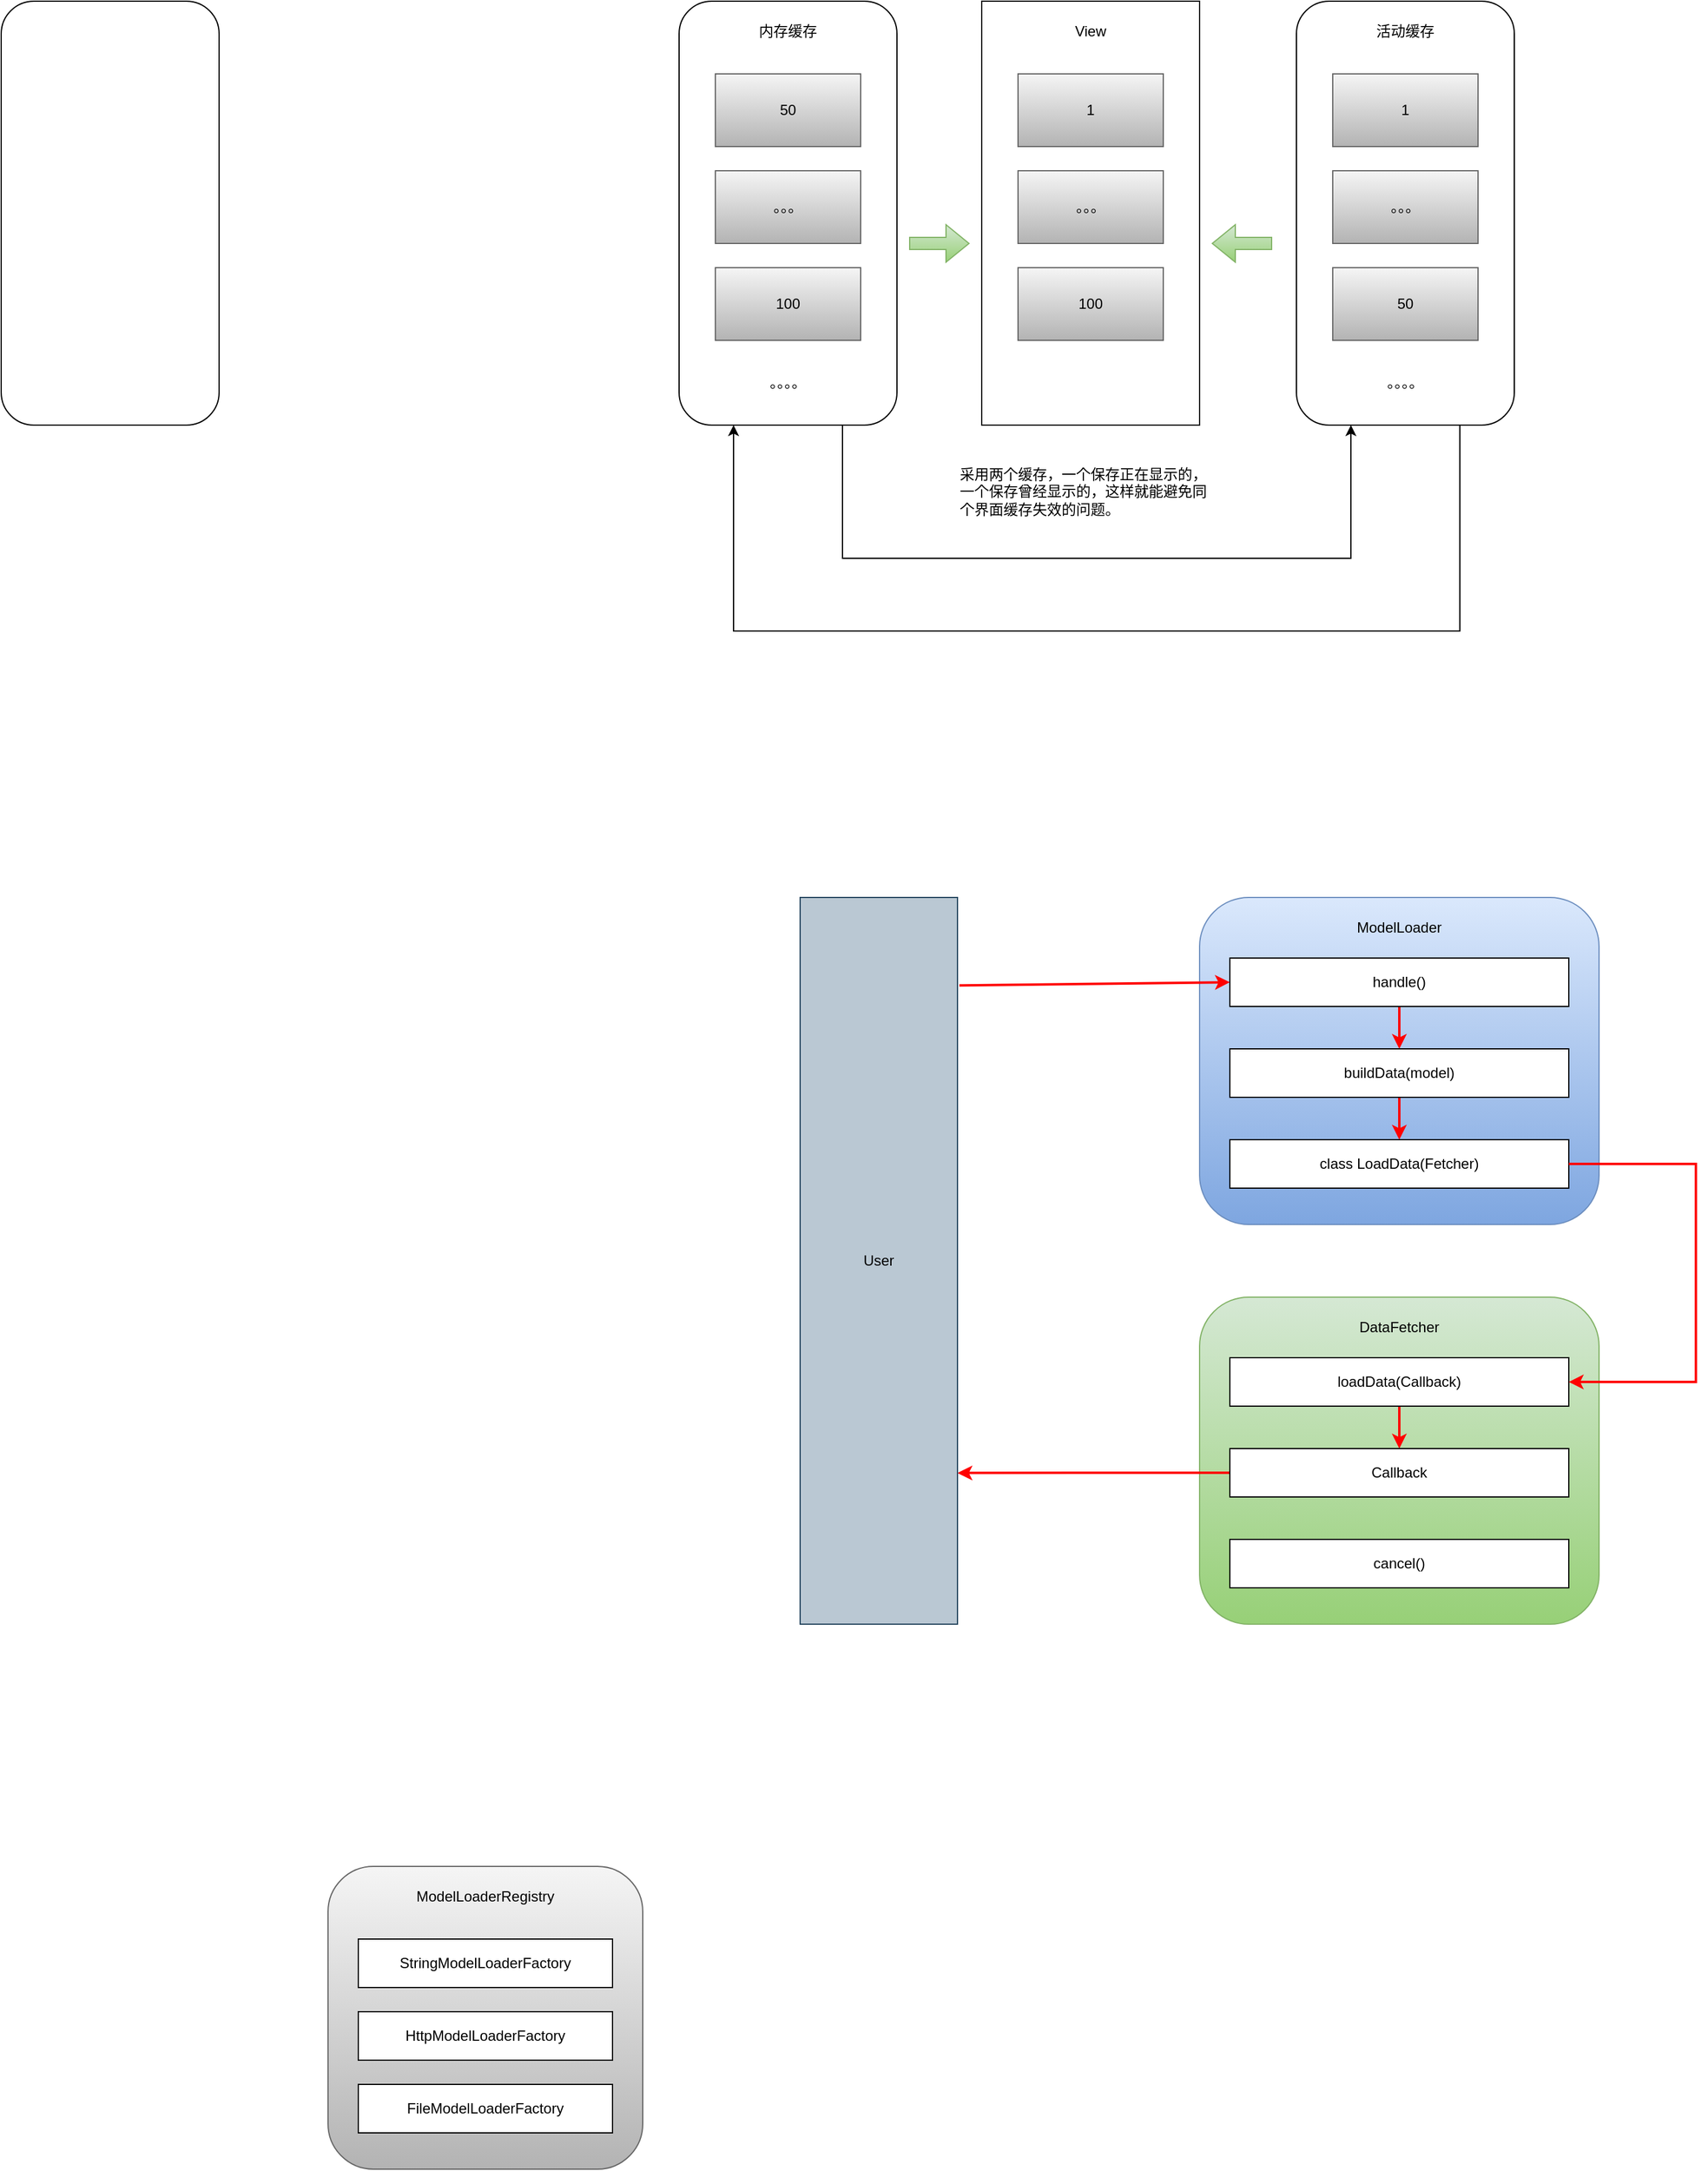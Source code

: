<mxfile version="21.5.0" type="github">
  <diagram name="第 1 页" id="9gG5TRduuXv9n2lvh1-l">
    <mxGraphModel dx="1379" dy="835" grid="1" gridSize="10" guides="1" tooltips="1" connect="1" arrows="1" fold="1" page="1" pageScale="1" pageWidth="10000" pageHeight="10000" math="0" shadow="0">
      <root>
        <mxCell id="0" />
        <mxCell id="1" parent="0" />
        <mxCell id="RLxla1DwEqxDlipukyhl-1" value="" style="rounded=1;whiteSpace=wrap;html=1;" parent="1" vertex="1">
          <mxGeometry x="150" y="80" width="180" height="350" as="geometry" />
        </mxCell>
        <mxCell id="RLxla1DwEqxDlipukyhl-3" value="" style="rounded=1;whiteSpace=wrap;html=1;" parent="1" vertex="1">
          <mxGeometry x="710" y="80" width="180" height="350" as="geometry" />
        </mxCell>
        <mxCell id="RLxla1DwEqxDlipukyhl-4" value="&lt;font color=&quot;#000000&quot;&gt;50&lt;/font&gt;" style="rounded=0;whiteSpace=wrap;html=1;fillColor=#f5f5f5;gradientColor=#b3b3b3;strokeColor=#666666;" parent="1" vertex="1">
          <mxGeometry x="740" y="140" width="120" height="60" as="geometry" />
        </mxCell>
        <mxCell id="RLxla1DwEqxDlipukyhl-5" value="&lt;font color=&quot;#000000&quot;&gt;。。。&lt;/font&gt;" style="rounded=0;whiteSpace=wrap;html=1;fillColor=#f5f5f5;gradientColor=#b3b3b3;strokeColor=#666666;" parent="1" vertex="1">
          <mxGeometry x="740" y="220" width="120" height="60" as="geometry" />
        </mxCell>
        <mxCell id="RLxla1DwEqxDlipukyhl-6" value="&lt;font color=&quot;#000000&quot;&gt;100&lt;/font&gt;" style="rounded=0;whiteSpace=wrap;html=1;fillColor=#f5f5f5;gradientColor=#b3b3b3;strokeColor=#666666;" parent="1" vertex="1">
          <mxGeometry x="740" y="300" width="120" height="60" as="geometry" />
        </mxCell>
        <mxCell id="RLxla1DwEqxDlipukyhl-8" value="内存缓存" style="text;html=1;strokeColor=none;fillColor=none;align=center;verticalAlign=middle;whiteSpace=wrap;rounded=0;" parent="1" vertex="1">
          <mxGeometry x="760" y="90" width="80" height="30" as="geometry" />
        </mxCell>
        <mxCell id="RLxla1DwEqxDlipukyhl-10" value="。。。。" style="text;html=1;strokeColor=none;fillColor=none;align=center;verticalAlign=middle;whiteSpace=wrap;rounded=0;" parent="1" vertex="1">
          <mxGeometry x="760" y="380" width="80" height="30" as="geometry" />
        </mxCell>
        <mxCell id="RLxla1DwEqxDlipukyhl-11" value="" style="rounded=0;whiteSpace=wrap;html=1;" parent="1" vertex="1">
          <mxGeometry x="960" y="80" width="180" height="350" as="geometry" />
        </mxCell>
        <mxCell id="RLxla1DwEqxDlipukyhl-15" value="View" style="text;html=1;strokeColor=none;fillColor=none;align=center;verticalAlign=middle;whiteSpace=wrap;rounded=0;" parent="1" vertex="1">
          <mxGeometry x="1010" y="90" width="80" height="30" as="geometry" />
        </mxCell>
        <mxCell id="RLxla1DwEqxDlipukyhl-16" value="" style="shape=flexArrow;endArrow=classic;html=1;rounded=0;fillColor=#d5e8d4;gradientColor=#97d077;strokeColor=#82b366;" parent="1" edge="1">
          <mxGeometry width="50" height="50" relative="1" as="geometry">
            <mxPoint x="900" y="280" as="sourcePoint" />
            <mxPoint x="950" y="280" as="targetPoint" />
          </mxGeometry>
        </mxCell>
        <mxCell id="RLxla1DwEqxDlipukyhl-17" value="采用两个缓存，一个保存正在显示的，一个保存曾经显示的，这样就能避免同个界面缓存失效的问题。" style="text;html=1;strokeColor=none;fillColor=none;align=left;verticalAlign=middle;whiteSpace=wrap;rounded=0;" parent="1" vertex="1">
          <mxGeometry x="940" y="450" width="210" height="70" as="geometry" />
        </mxCell>
        <mxCell id="RLxla1DwEqxDlipukyhl-18" value="" style="rounded=1;whiteSpace=wrap;html=1;" parent="1" vertex="1">
          <mxGeometry x="1220" y="80" width="180" height="350" as="geometry" />
        </mxCell>
        <mxCell id="RLxla1DwEqxDlipukyhl-19" value="&lt;font color=&quot;#000000&quot;&gt;1&lt;/font&gt;" style="rounded=0;whiteSpace=wrap;html=1;fillColor=#f5f5f5;gradientColor=#b3b3b3;strokeColor=#666666;" parent="1" vertex="1">
          <mxGeometry x="1250" y="140" width="120" height="60" as="geometry" />
        </mxCell>
        <mxCell id="RLxla1DwEqxDlipukyhl-20" value="&lt;font color=&quot;#000000&quot;&gt;。。。&lt;/font&gt;" style="rounded=0;whiteSpace=wrap;html=1;fillColor=#f5f5f5;gradientColor=#b3b3b3;strokeColor=#666666;" parent="1" vertex="1">
          <mxGeometry x="1250" y="220" width="120" height="60" as="geometry" />
        </mxCell>
        <mxCell id="RLxla1DwEqxDlipukyhl-21" value="&lt;font color=&quot;#000000&quot;&gt;50&lt;/font&gt;" style="rounded=0;whiteSpace=wrap;html=1;fillColor=#f5f5f5;gradientColor=#b3b3b3;strokeColor=#666666;" parent="1" vertex="1">
          <mxGeometry x="1250" y="300" width="120" height="60" as="geometry" />
        </mxCell>
        <mxCell id="RLxla1DwEqxDlipukyhl-22" value="活动缓存" style="text;html=1;strokeColor=none;fillColor=none;align=center;verticalAlign=middle;whiteSpace=wrap;rounded=0;" parent="1" vertex="1">
          <mxGeometry x="1270" y="90" width="80" height="30" as="geometry" />
        </mxCell>
        <mxCell id="RLxla1DwEqxDlipukyhl-23" value="。。。。" style="text;html=1;strokeColor=none;fillColor=none;align=center;verticalAlign=middle;whiteSpace=wrap;rounded=0;" parent="1" vertex="1">
          <mxGeometry x="1270" y="380" width="80" height="30" as="geometry" />
        </mxCell>
        <mxCell id="RLxla1DwEqxDlipukyhl-25" value="" style="shape=flexArrow;endArrow=classic;html=1;rounded=0;fillColor=#d5e8d4;gradientColor=#97d077;strokeColor=#82b366;" parent="1" edge="1">
          <mxGeometry width="50" height="50" relative="1" as="geometry">
            <mxPoint x="1200" y="280" as="sourcePoint" />
            <mxPoint x="1150" y="280" as="targetPoint" />
          </mxGeometry>
        </mxCell>
        <mxCell id="RLxla1DwEqxDlipukyhl-26" value="" style="endArrow=classic;html=1;rounded=0;entryX=0.25;entryY=1;entryDx=0;entryDy=0;exitX=0.75;exitY=1;exitDx=0;exitDy=0;" parent="1" source="RLxla1DwEqxDlipukyhl-3" target="RLxla1DwEqxDlipukyhl-18" edge="1">
          <mxGeometry width="50" height="50" relative="1" as="geometry">
            <mxPoint x="990" y="320" as="sourcePoint" />
            <mxPoint x="1040" y="270" as="targetPoint" />
            <Array as="points">
              <mxPoint x="845" y="540" />
              <mxPoint x="1050" y="540" />
              <mxPoint x="1265" y="540" />
            </Array>
          </mxGeometry>
        </mxCell>
        <mxCell id="RLxla1DwEqxDlipukyhl-27" value="" style="endArrow=classic;html=1;rounded=0;entryX=0.25;entryY=1;entryDx=0;entryDy=0;exitX=0.75;exitY=1;exitDx=0;exitDy=0;" parent="1" source="RLxla1DwEqxDlipukyhl-18" target="RLxla1DwEqxDlipukyhl-3" edge="1">
          <mxGeometry width="50" height="50" relative="1" as="geometry">
            <mxPoint x="990" y="320" as="sourcePoint" />
            <mxPoint x="1040" y="270" as="targetPoint" />
            <Array as="points">
              <mxPoint x="1355" y="600" />
              <mxPoint x="1060" y="600" />
              <mxPoint x="755" y="600" />
            </Array>
          </mxGeometry>
        </mxCell>
        <mxCell id="RLxla1DwEqxDlipukyhl-28" value="&lt;font color=&quot;#000000&quot;&gt;1&lt;/font&gt;" style="rounded=0;whiteSpace=wrap;html=1;fillColor=#f5f5f5;gradientColor=#b3b3b3;strokeColor=#666666;" parent="1" vertex="1">
          <mxGeometry x="990" y="140" width="120" height="60" as="geometry" />
        </mxCell>
        <mxCell id="RLxla1DwEqxDlipukyhl-29" value="&lt;font color=&quot;#000000&quot;&gt;。。。&lt;/font&gt;" style="rounded=0;whiteSpace=wrap;html=1;fillColor=#f5f5f5;gradientColor=#b3b3b3;strokeColor=#666666;" parent="1" vertex="1">
          <mxGeometry x="990" y="220" width="120" height="60" as="geometry" />
        </mxCell>
        <mxCell id="RLxla1DwEqxDlipukyhl-30" value="&lt;font color=&quot;#000000&quot;&gt;100&lt;/font&gt;" style="rounded=0;whiteSpace=wrap;html=1;fillColor=#f5f5f5;gradientColor=#b3b3b3;strokeColor=#666666;" parent="1" vertex="1">
          <mxGeometry x="990" y="300" width="120" height="60" as="geometry" />
        </mxCell>
        <mxCell id="VKbjK9DQ76Tr3MInQOjY-8" value="" style="rounded=1;whiteSpace=wrap;html=1;fillColor=#dae8fc;gradientColor=#7ea6e0;strokeColor=#6c8ebf;" parent="1" vertex="1">
          <mxGeometry x="1140" y="820" width="330" height="270" as="geometry" />
        </mxCell>
        <mxCell id="VKbjK9DQ76Tr3MInQOjY-25" style="edgeStyle=orthogonalEdgeStyle;rounded=0;orthogonalLoop=1;jettySize=auto;html=1;entryX=0.5;entryY=0;entryDx=0;entryDy=0;strokeColor=#FF0000;strokeWidth=2;" parent="1" source="VKbjK9DQ76Tr3MInQOjY-9" target="VKbjK9DQ76Tr3MInQOjY-10" edge="1">
          <mxGeometry relative="1" as="geometry" />
        </mxCell>
        <mxCell id="VKbjK9DQ76Tr3MInQOjY-9" value="handle()" style="rounded=0;whiteSpace=wrap;html=1;" parent="1" vertex="1">
          <mxGeometry x="1165" y="870" width="280" height="40" as="geometry" />
        </mxCell>
        <mxCell id="VKbjK9DQ76Tr3MInQOjY-26" style="edgeStyle=orthogonalEdgeStyle;rounded=0;orthogonalLoop=1;jettySize=auto;html=1;entryX=0.5;entryY=0;entryDx=0;entryDy=0;strokeColor=#FF0000;strokeWidth=2;" parent="1" source="VKbjK9DQ76Tr3MInQOjY-10" target="VKbjK9DQ76Tr3MInQOjY-11" edge="1">
          <mxGeometry relative="1" as="geometry" />
        </mxCell>
        <mxCell id="VKbjK9DQ76Tr3MInQOjY-10" value="buildData(model)" style="rounded=0;whiteSpace=wrap;html=1;" parent="1" vertex="1">
          <mxGeometry x="1165" y="945" width="280" height="40" as="geometry" />
        </mxCell>
        <mxCell id="VKbjK9DQ76Tr3MInQOjY-11" value="class LoadData(Fetcher)" style="rounded=0;whiteSpace=wrap;html=1;" parent="1" vertex="1">
          <mxGeometry x="1165" y="1020" width="280" height="40" as="geometry" />
        </mxCell>
        <mxCell id="VKbjK9DQ76Tr3MInQOjY-16" value="&lt;font color=&quot;#000000&quot;&gt;ModelLoader&lt;/font&gt;" style="text;html=1;strokeColor=none;fillColor=none;align=center;verticalAlign=middle;whiteSpace=wrap;rounded=0;" parent="1" vertex="1">
          <mxGeometry x="1275" y="830" width="60" height="30" as="geometry" />
        </mxCell>
        <mxCell id="VKbjK9DQ76Tr3MInQOjY-17" value="" style="rounded=1;whiteSpace=wrap;html=1;fillColor=#d5e8d4;gradientColor=#97d077;strokeColor=#82b366;" parent="1" vertex="1">
          <mxGeometry x="1140" y="1150" width="330" height="270" as="geometry" />
        </mxCell>
        <mxCell id="VKbjK9DQ76Tr3MInQOjY-29" style="edgeStyle=orthogonalEdgeStyle;rounded=0;orthogonalLoop=1;jettySize=auto;html=1;entryX=0.5;entryY=0;entryDx=0;entryDy=0;strokeColor=#FF0000;strokeWidth=2;" parent="1" source="VKbjK9DQ76Tr3MInQOjY-18" target="VKbjK9DQ76Tr3MInQOjY-19" edge="1">
          <mxGeometry relative="1" as="geometry" />
        </mxCell>
        <mxCell id="VKbjK9DQ76Tr3MInQOjY-18" value="loadData(Callback)" style="rounded=0;whiteSpace=wrap;html=1;" parent="1" vertex="1">
          <mxGeometry x="1165" y="1200" width="280" height="40" as="geometry" />
        </mxCell>
        <mxCell id="VKbjK9DQ76Tr3MInQOjY-30" style="edgeStyle=orthogonalEdgeStyle;rounded=0;orthogonalLoop=1;jettySize=auto;html=1;entryX=1;entryY=0.792;entryDx=0;entryDy=0;entryPerimeter=0;strokeColor=#FF0000;strokeWidth=2;" parent="1" source="VKbjK9DQ76Tr3MInQOjY-19" target="VKbjK9DQ76Tr3MInQOjY-22" edge="1">
          <mxGeometry relative="1" as="geometry" />
        </mxCell>
        <mxCell id="VKbjK9DQ76Tr3MInQOjY-19" value="Callback" style="rounded=0;whiteSpace=wrap;html=1;" parent="1" vertex="1">
          <mxGeometry x="1165" y="1275" width="280" height="40" as="geometry" />
        </mxCell>
        <mxCell id="VKbjK9DQ76Tr3MInQOjY-20" value="cancel()" style="rounded=0;whiteSpace=wrap;html=1;" parent="1" vertex="1">
          <mxGeometry x="1165" y="1350" width="280" height="40" as="geometry" />
        </mxCell>
        <mxCell id="VKbjK9DQ76Tr3MInQOjY-21" value="&lt;font color=&quot;#000000&quot;&gt;DataFetcher&lt;/font&gt;" style="text;html=1;strokeColor=none;fillColor=none;align=center;verticalAlign=middle;whiteSpace=wrap;rounded=0;" parent="1" vertex="1">
          <mxGeometry x="1275" y="1160" width="60" height="30" as="geometry" />
        </mxCell>
        <mxCell id="VKbjK9DQ76Tr3MInQOjY-22" value="&lt;font color=&quot;#000000&quot;&gt;User&lt;/font&gt;" style="rounded=0;whiteSpace=wrap;html=1;fillColor=#bac8d3;strokeColor=#23445d;" parent="1" vertex="1">
          <mxGeometry x="810" y="820" width="130" height="600" as="geometry" />
        </mxCell>
        <mxCell id="VKbjK9DQ76Tr3MInQOjY-24" value="" style="endArrow=classic;html=1;rounded=0;entryX=0;entryY=0.5;entryDx=0;entryDy=0;exitX=1.012;exitY=0.121;exitDx=0;exitDy=0;exitPerimeter=0;strokeColor=#FF0000;strokeWidth=2;" parent="1" source="VKbjK9DQ76Tr3MInQOjY-22" target="VKbjK9DQ76Tr3MInQOjY-9" edge="1">
          <mxGeometry width="50" height="50" relative="1" as="geometry">
            <mxPoint x="1160" y="1150" as="sourcePoint" />
            <mxPoint x="1210" y="1100" as="targetPoint" />
          </mxGeometry>
        </mxCell>
        <mxCell id="VKbjK9DQ76Tr3MInQOjY-27" style="edgeStyle=orthogonalEdgeStyle;rounded=0;orthogonalLoop=1;jettySize=auto;html=1;entryX=1;entryY=0.5;entryDx=0;entryDy=0;strokeColor=#FF0000;strokeWidth=2;" parent="1" source="VKbjK9DQ76Tr3MInQOjY-11" target="VKbjK9DQ76Tr3MInQOjY-18" edge="1">
          <mxGeometry relative="1" as="geometry">
            <Array as="points">
              <mxPoint x="1550" y="1040" />
              <mxPoint x="1550" y="1220" />
            </Array>
          </mxGeometry>
        </mxCell>
        <mxCell id="rffLrHVSXQmOhtGYVr_i-1" value="" style="rounded=1;whiteSpace=wrap;html=1;fillColor=#f5f5f5;strokeColor=#666666;gradientColor=#b3b3b3;" vertex="1" parent="1">
          <mxGeometry x="420" y="1620" width="260" height="250" as="geometry" />
        </mxCell>
        <mxCell id="rffLrHVSXQmOhtGYVr_i-2" value="StringModelLoaderFactory" style="rounded=0;whiteSpace=wrap;html=1;" vertex="1" parent="1">
          <mxGeometry x="445" y="1680" width="210" height="40" as="geometry" />
        </mxCell>
        <mxCell id="rffLrHVSXQmOhtGYVr_i-3" value="HttpModelLoaderFactory" style="rounded=0;whiteSpace=wrap;html=1;" vertex="1" parent="1">
          <mxGeometry x="445" y="1740" width="210" height="40" as="geometry" />
        </mxCell>
        <mxCell id="rffLrHVSXQmOhtGYVr_i-4" value="FileModelLoaderFactory" style="rounded=0;whiteSpace=wrap;html=1;" vertex="1" parent="1">
          <mxGeometry x="445" y="1800" width="210" height="40" as="geometry" />
        </mxCell>
        <mxCell id="rffLrHVSXQmOhtGYVr_i-5" value="&lt;font color=&quot;#000000&quot;&gt;ModelLoaderRegistry&lt;/font&gt;" style="text;html=1;strokeColor=none;fillColor=none;align=center;verticalAlign=middle;whiteSpace=wrap;rounded=0;" vertex="1" parent="1">
          <mxGeometry x="520" y="1630" width="60" height="30" as="geometry" />
        </mxCell>
      </root>
    </mxGraphModel>
  </diagram>
</mxfile>
